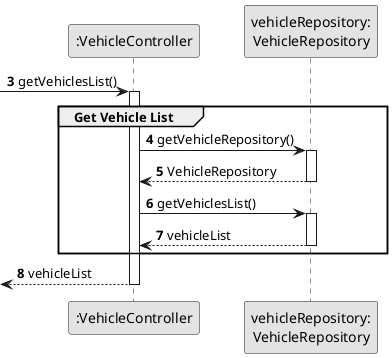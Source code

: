 @startuml
skinparam monochrome true
skinparam packageStyle rectangle
skinparam shadowing false

autonumber 3

participant ":VehicleController" as CTRL
participant "vehicleRepository:\nVehicleRepository" as VehicleRepository


        -> CTRL : getVehiclesList()
        activate CTRL
            group Get Vehicle List

            CTRL -> VehicleRepository : getVehicleRepository()
            activate VehicleRepository

                VehicleRepository --> CTRL: VehicleRepository
            deactivate VehicleRepository

            CTRL -> VehicleRepository : getVehiclesList()
            activate VehicleRepository

                VehicleRepository --> CTRL : vehicleList
            deactivate VehicleRepository

            end
             <-- CTRL : vehicleList
            deactivate CTRL

@enduml